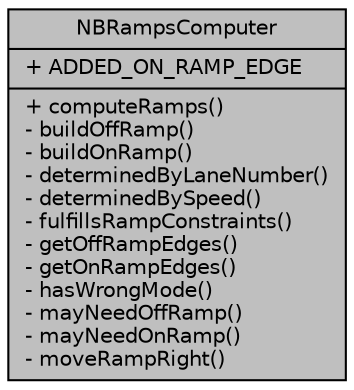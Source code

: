 digraph "NBRampsComputer"
{
  edge [fontname="Helvetica",fontsize="10",labelfontname="Helvetica",labelfontsize="10"];
  node [fontname="Helvetica",fontsize="10",shape=record];
  Node1 [label="{NBRampsComputer\n|+ ADDED_ON_RAMP_EDGE\l|+ computeRamps()\l- buildOffRamp()\l- buildOnRamp()\l- determinedByLaneNumber()\l- determinedBySpeed()\l- fulfillsRampConstraints()\l- getOffRampEdges()\l- getOnRampEdges()\l- hasWrongMode()\l- mayNeedOffRamp()\l- mayNeedOnRamp()\l- moveRampRight()\l}",height=0.2,width=0.4,color="black", fillcolor="grey75", style="filled", fontcolor="black"];
}
